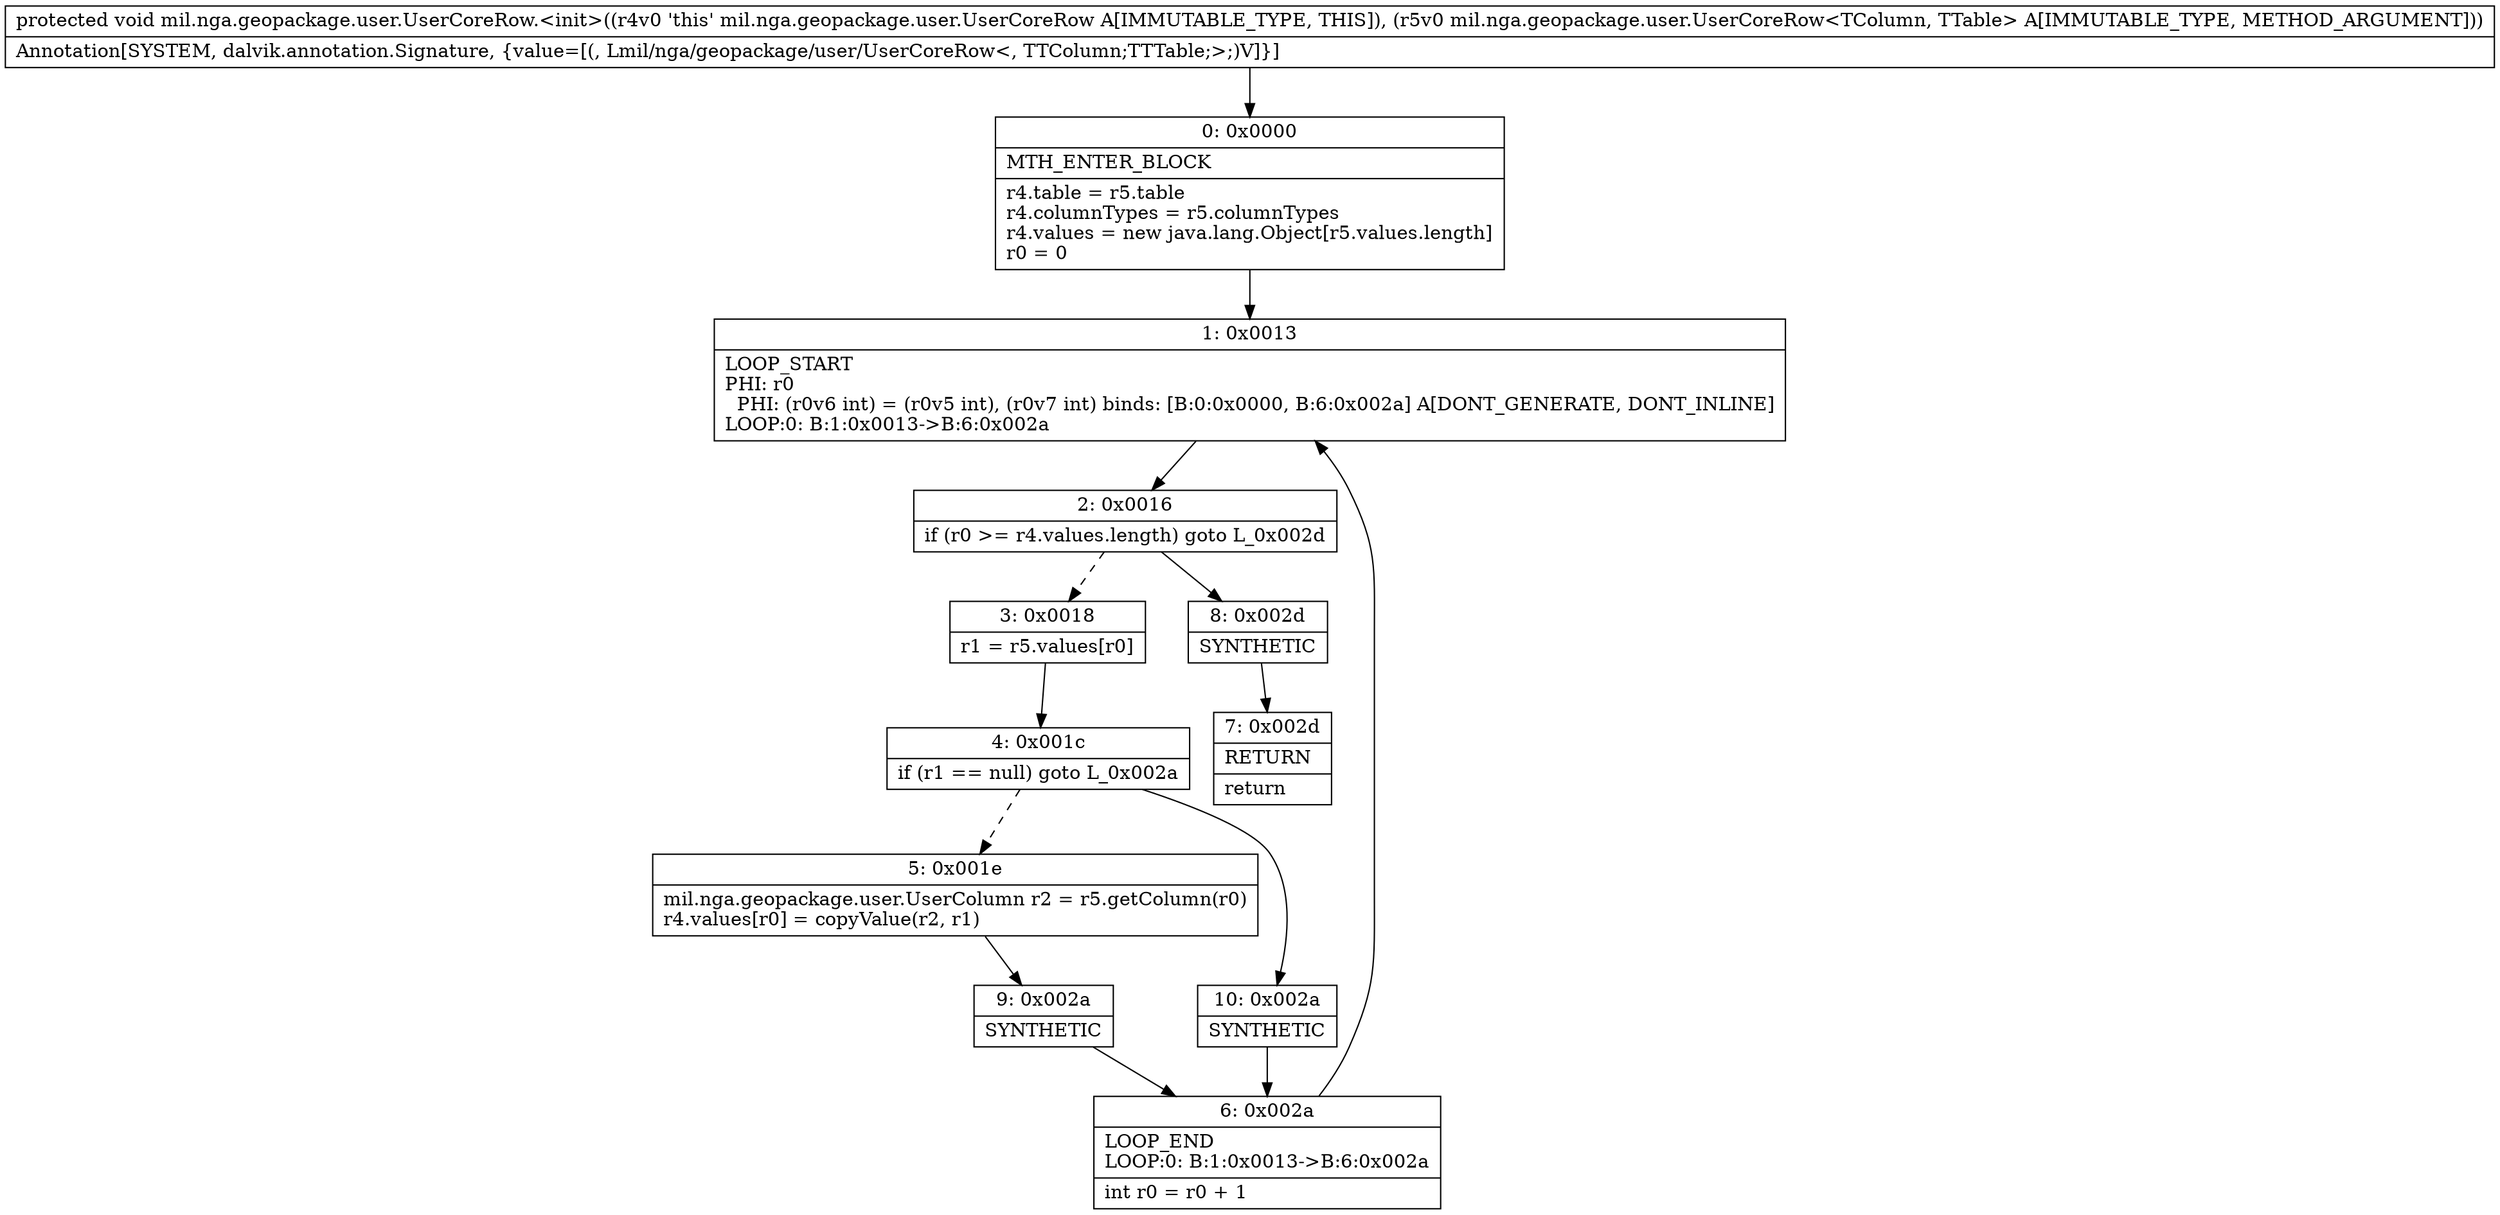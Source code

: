 digraph "CFG formil.nga.geopackage.user.UserCoreRow.\<init\>(Lmil\/nga\/geopackage\/user\/UserCoreRow;)V" {
Node_0 [shape=record,label="{0\:\ 0x0000|MTH_ENTER_BLOCK\l|r4.table = r5.table\lr4.columnTypes = r5.columnTypes\lr4.values = new java.lang.Object[r5.values.length]\lr0 = 0\l}"];
Node_1 [shape=record,label="{1\:\ 0x0013|LOOP_START\lPHI: r0 \l  PHI: (r0v6 int) = (r0v5 int), (r0v7 int) binds: [B:0:0x0000, B:6:0x002a] A[DONT_GENERATE, DONT_INLINE]\lLOOP:0: B:1:0x0013\-\>B:6:0x002a\l}"];
Node_2 [shape=record,label="{2\:\ 0x0016|if (r0 \>= r4.values.length) goto L_0x002d\l}"];
Node_3 [shape=record,label="{3\:\ 0x0018|r1 = r5.values[r0]\l}"];
Node_4 [shape=record,label="{4\:\ 0x001c|if (r1 == null) goto L_0x002a\l}"];
Node_5 [shape=record,label="{5\:\ 0x001e|mil.nga.geopackage.user.UserColumn r2 = r5.getColumn(r0)\lr4.values[r0] = copyValue(r2, r1)\l}"];
Node_6 [shape=record,label="{6\:\ 0x002a|LOOP_END\lLOOP:0: B:1:0x0013\-\>B:6:0x002a\l|int r0 = r0 + 1\l}"];
Node_7 [shape=record,label="{7\:\ 0x002d|RETURN\l|return\l}"];
Node_8 [shape=record,label="{8\:\ 0x002d|SYNTHETIC\l}"];
Node_9 [shape=record,label="{9\:\ 0x002a|SYNTHETIC\l}"];
Node_10 [shape=record,label="{10\:\ 0x002a|SYNTHETIC\l}"];
MethodNode[shape=record,label="{protected void mil.nga.geopackage.user.UserCoreRow.\<init\>((r4v0 'this' mil.nga.geopackage.user.UserCoreRow A[IMMUTABLE_TYPE, THIS]), (r5v0 mil.nga.geopackage.user.UserCoreRow\<TColumn, TTable\> A[IMMUTABLE_TYPE, METHOD_ARGUMENT]))  | Annotation[SYSTEM, dalvik.annotation.Signature, \{value=[(, Lmil\/nga\/geopackage\/user\/UserCoreRow\<, TTColumn;TTTable;\>;)V]\}]\l}"];
MethodNode -> Node_0;
Node_0 -> Node_1;
Node_1 -> Node_2;
Node_2 -> Node_3[style=dashed];
Node_2 -> Node_8;
Node_3 -> Node_4;
Node_4 -> Node_5[style=dashed];
Node_4 -> Node_10;
Node_5 -> Node_9;
Node_6 -> Node_1;
Node_8 -> Node_7;
Node_9 -> Node_6;
Node_10 -> Node_6;
}

